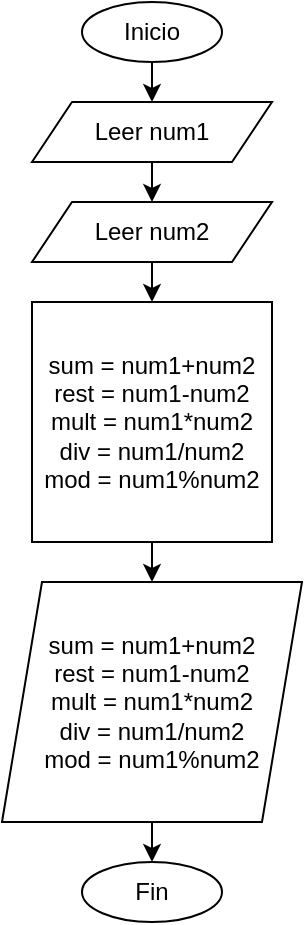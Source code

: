 <mxfile version="14.8.1" type="github">
  <diagram id="C5RBs43oDa-KdzZeNtuy" name="Page-1">
    <mxGraphModel dx="600" dy="400" grid="1" gridSize="10" guides="1" tooltips="1" connect="1" arrows="1" fold="1" page="1" pageScale="1" pageWidth="827" pageHeight="1169" math="0" shadow="0">
      <root>
        <mxCell id="WIyWlLk6GJQsqaUBKTNV-0" />
        <mxCell id="WIyWlLk6GJQsqaUBKTNV-1" parent="WIyWlLk6GJQsqaUBKTNV-0" />
        <mxCell id="vK09h9GuY7F9pNQoq2TA-5" style="edgeStyle=orthogonalEdgeStyle;rounded=0;orthogonalLoop=1;jettySize=auto;html=1;exitX=0.5;exitY=1;exitDx=0;exitDy=0;entryX=0.5;entryY=0;entryDx=0;entryDy=0;" edge="1" parent="WIyWlLk6GJQsqaUBKTNV-1" source="vK09h9GuY7F9pNQoq2TA-0" target="vK09h9GuY7F9pNQoq2TA-2">
          <mxGeometry relative="1" as="geometry" />
        </mxCell>
        <mxCell id="vK09h9GuY7F9pNQoq2TA-0" value="Inicio" style="ellipse;whiteSpace=wrap;html=1;" vertex="1" parent="WIyWlLk6GJQsqaUBKTNV-1">
          <mxGeometry x="240" y="90" width="70" height="30" as="geometry" />
        </mxCell>
        <mxCell id="vK09h9GuY7F9pNQoq2TA-1" value="Fin" style="ellipse;whiteSpace=wrap;html=1;" vertex="1" parent="WIyWlLk6GJQsqaUBKTNV-1">
          <mxGeometry x="240" y="520" width="70" height="30" as="geometry" />
        </mxCell>
        <mxCell id="vK09h9GuY7F9pNQoq2TA-6" style="edgeStyle=orthogonalEdgeStyle;rounded=0;orthogonalLoop=1;jettySize=auto;html=1;exitX=0.5;exitY=1;exitDx=0;exitDy=0;entryX=0.5;entryY=0;entryDx=0;entryDy=0;" edge="1" parent="WIyWlLk6GJQsqaUBKTNV-1" source="vK09h9GuY7F9pNQoq2TA-2" target="vK09h9GuY7F9pNQoq2TA-3">
          <mxGeometry relative="1" as="geometry" />
        </mxCell>
        <mxCell id="vK09h9GuY7F9pNQoq2TA-2" value="Leer num1" style="shape=parallelogram;perimeter=parallelogramPerimeter;whiteSpace=wrap;html=1;fixedSize=1;" vertex="1" parent="WIyWlLk6GJQsqaUBKTNV-1">
          <mxGeometry x="215" y="140" width="120" height="30" as="geometry" />
        </mxCell>
        <mxCell id="vK09h9GuY7F9pNQoq2TA-10" style="edgeStyle=orthogonalEdgeStyle;rounded=0;orthogonalLoop=1;jettySize=auto;html=1;exitX=0.5;exitY=1;exitDx=0;exitDy=0;entryX=0.5;entryY=0;entryDx=0;entryDy=0;" edge="1" parent="WIyWlLk6GJQsqaUBKTNV-1" source="vK09h9GuY7F9pNQoq2TA-3" target="vK09h9GuY7F9pNQoq2TA-7">
          <mxGeometry relative="1" as="geometry" />
        </mxCell>
        <mxCell id="vK09h9GuY7F9pNQoq2TA-3" value="Leer num2" style="shape=parallelogram;perimeter=parallelogramPerimeter;whiteSpace=wrap;html=1;fixedSize=1;" vertex="1" parent="WIyWlLk6GJQsqaUBKTNV-1">
          <mxGeometry x="215" y="190" width="120" height="30" as="geometry" />
        </mxCell>
        <mxCell id="vK09h9GuY7F9pNQoq2TA-11" style="edgeStyle=orthogonalEdgeStyle;rounded=0;orthogonalLoop=1;jettySize=auto;html=1;exitX=0.5;exitY=1;exitDx=0;exitDy=0;entryX=0.5;entryY=0;entryDx=0;entryDy=0;" edge="1" parent="WIyWlLk6GJQsqaUBKTNV-1" source="vK09h9GuY7F9pNQoq2TA-7" target="vK09h9GuY7F9pNQoq2TA-9">
          <mxGeometry relative="1" as="geometry" />
        </mxCell>
        <mxCell id="vK09h9GuY7F9pNQoq2TA-7" value="sum = num1+num2&lt;br&gt;rest = num1-num2&lt;br&gt;mult = num1*num2&lt;br&gt;div = num1/num2&lt;br&gt;mod = num1%num2" style="whiteSpace=wrap;html=1;aspect=fixed;" vertex="1" parent="WIyWlLk6GJQsqaUBKTNV-1">
          <mxGeometry x="215" y="240" width="120" height="120" as="geometry" />
        </mxCell>
        <mxCell id="vK09h9GuY7F9pNQoq2TA-12" style="edgeStyle=orthogonalEdgeStyle;rounded=0;orthogonalLoop=1;jettySize=auto;html=1;exitX=0.5;exitY=1;exitDx=0;exitDy=0;entryX=0.5;entryY=0;entryDx=0;entryDy=0;" edge="1" parent="WIyWlLk6GJQsqaUBKTNV-1" source="vK09h9GuY7F9pNQoq2TA-9" target="vK09h9GuY7F9pNQoq2TA-1">
          <mxGeometry relative="1" as="geometry" />
        </mxCell>
        <mxCell id="vK09h9GuY7F9pNQoq2TA-9" value="sum = num1+num2&lt;br&gt;rest = num1-num2&lt;br&gt;mult = num1*num2&lt;br&gt;div = num1/num2&lt;br&gt;mod = num1%num2" style="shape=parallelogram;perimeter=parallelogramPerimeter;whiteSpace=wrap;html=1;fixedSize=1;" vertex="1" parent="WIyWlLk6GJQsqaUBKTNV-1">
          <mxGeometry x="200" y="380" width="150" height="120" as="geometry" />
        </mxCell>
      </root>
    </mxGraphModel>
  </diagram>
</mxfile>

